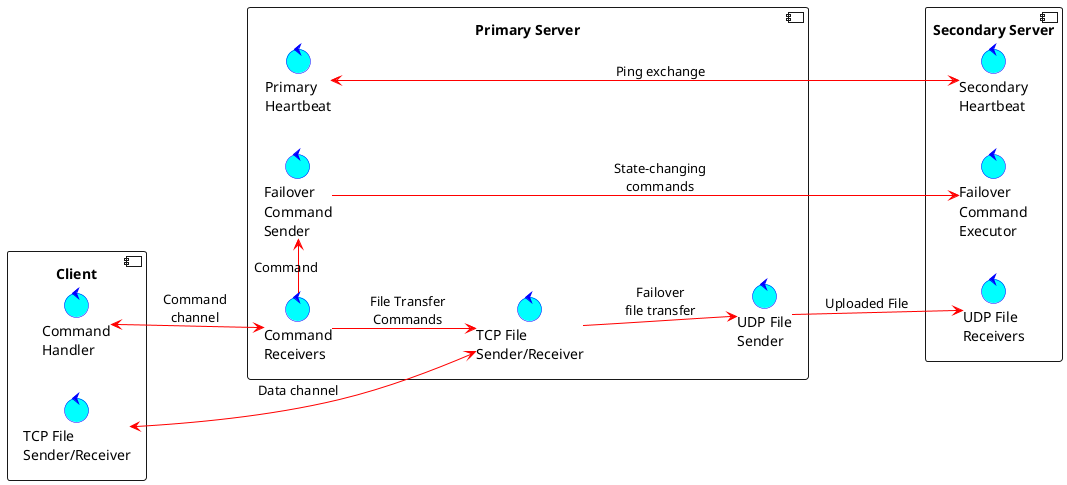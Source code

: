 @startuml arch
'default
left to right direction
skinparam ControlBackgroundColor #00ffff
skinparam ControlBorderColor #0000ff
skinparam ArrowColor #ff0000
skinparam ControlFontName Consolas
component client as "Client"{
    control "TCP File\nSender/Receiver" AS tcp_client_file_sender_receiver
    control "Command\nHandler" AS command_handler
}

component primary_server as "Primary Server" {
    control "Command\nReceivers" AS command_receivers
    control "TCP File\nSender/Receiver" AS tcp_server_file_sender_receiver
    control "Failover\nCommand\nSender" AS failover_command_sender
    control "UDP File\nSender" AS udp_file_sender
    control "Primary\nHeartbeat" AS primary_heartbeat
}

component secondary_server as "Secondary Server" {
    control "Secondary\nHeartbeat" AS secondary_heartbeat
    control "Failover\nCommand\nExecutor" AS failover_command_executor
    control "UDP File\nReceivers" AS udp_file_receivers
}

primary_heartbeat <-> secondary_heartbeat : Ping exchange
command_handler <--> command_receivers: Command\nchannel
command_receivers -right-> failover_command_sender: Command
command_receivers --> tcp_server_file_sender_receiver: File Transfer\nCommands
tcp_server_file_sender_receiver --> udp_file_sender: Failover\nfile transfer
tcp_client_file_sender_receiver <-right-> tcp_server_file_sender_receiver: Data channel
udp_file_sender --> udp_file_receivers: Uploaded File
failover_command_sender --> failover_command_executor: State-changing\ncommands


@enduml